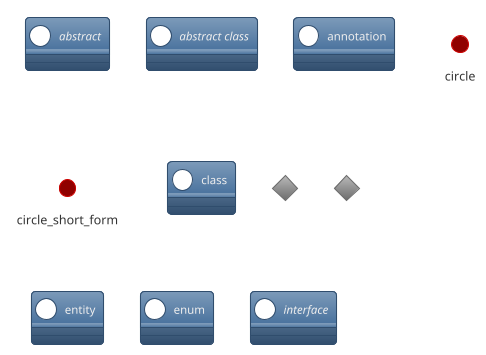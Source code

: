 ' Do not edit
' Theme Gallery
' autogenerated by script
'
@startuml
!theme spacelab-white
abstract        abstract
abstract class  "abstract class"
annotation      annotation
circle          circle
()              circle_short_form
class           class
diamond         diamond
<>              diamond_short_form
entity          entity
enum            enum
interface       interface
@enduml
